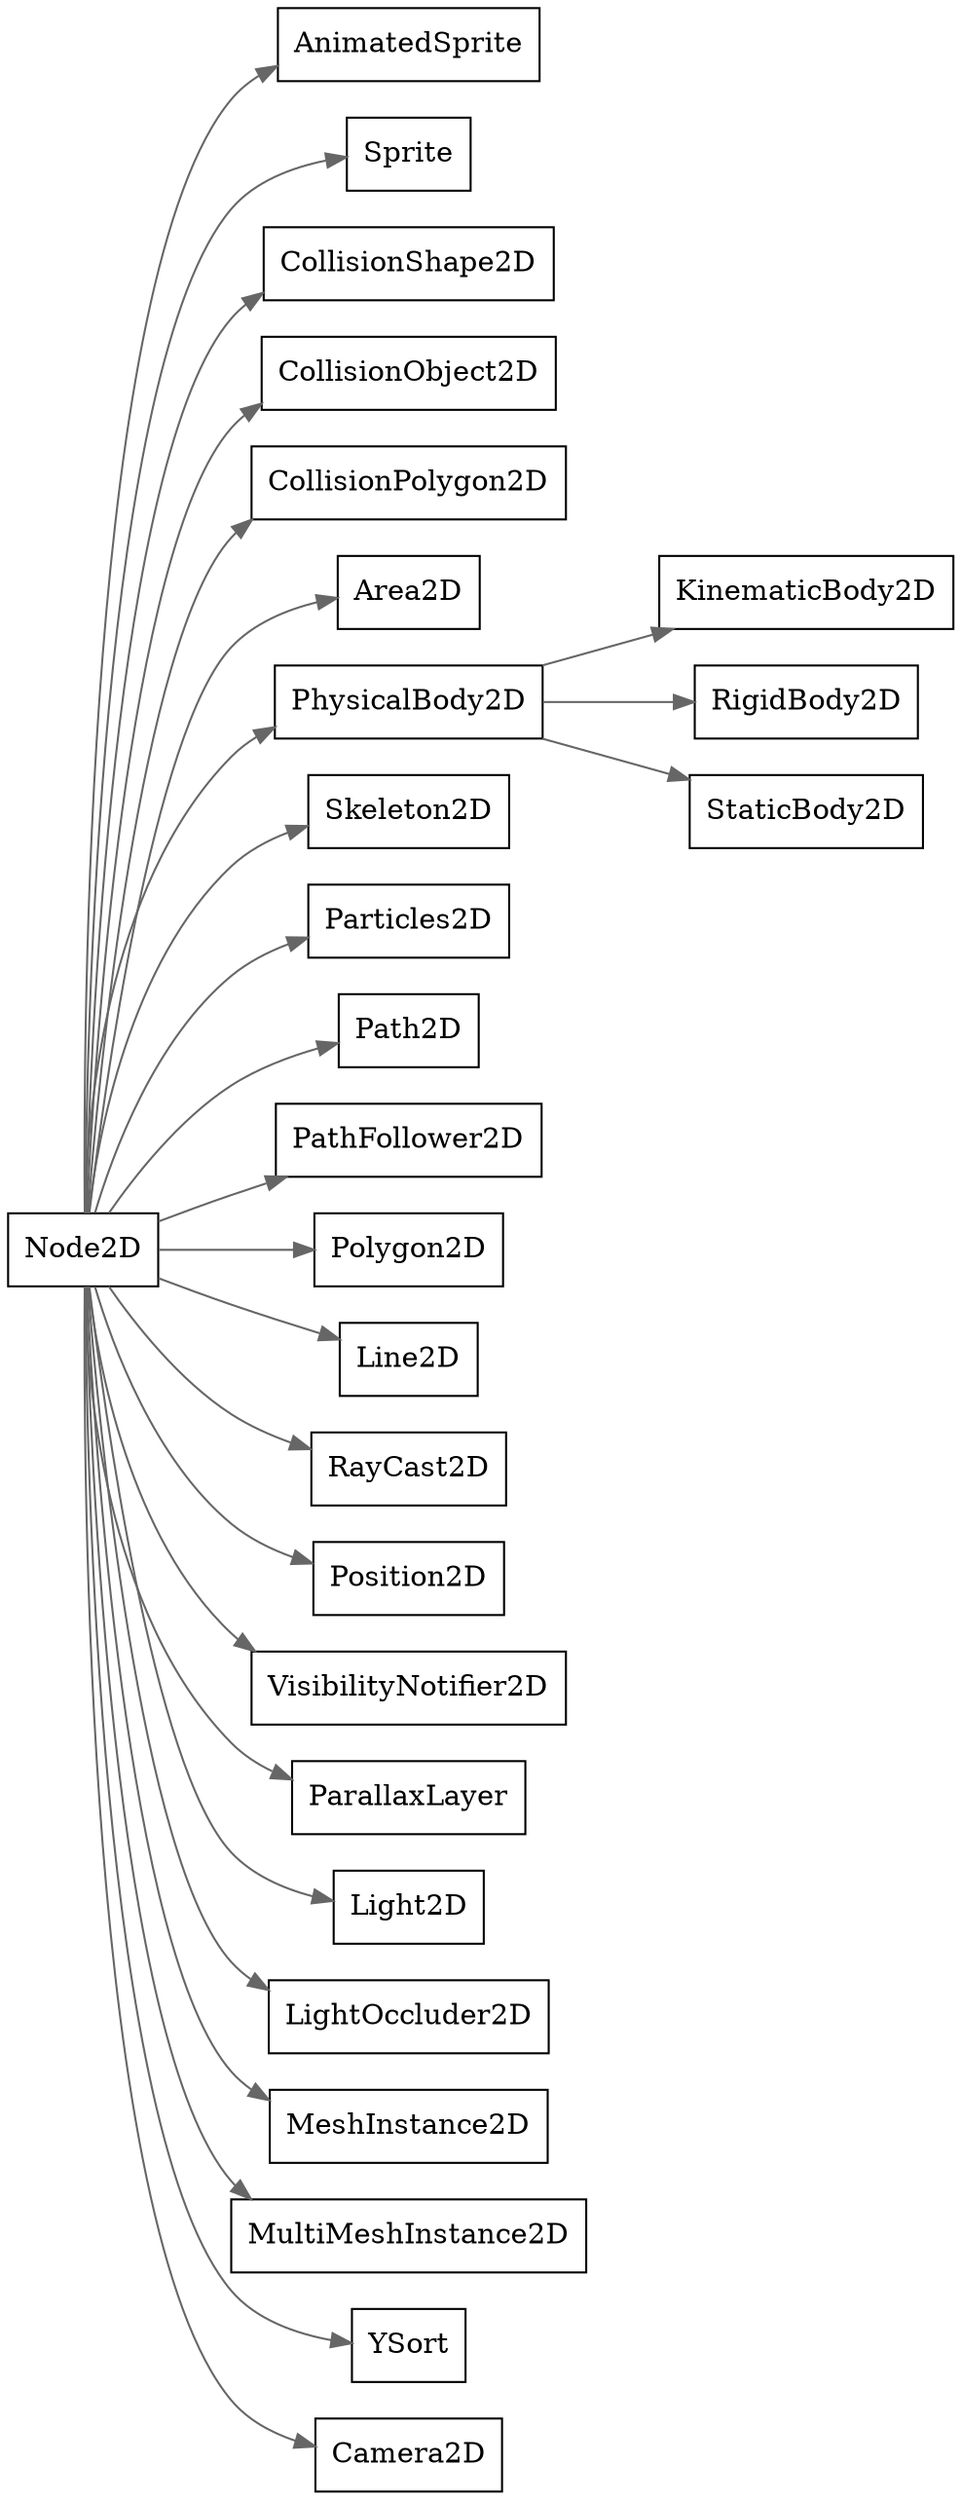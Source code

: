 digraph nodetype {
  node[shape=box];
  edge[color=gray40];
  newrank=true;
  rankdir=LR;
  Node2D -> {
    AnimatedSprite;
    Sprite;
    CollisionShape2D;
    CollisionObject2D;
    CollisionPolygon2D;
    Area2D;
    PhysicalBody2D;
    Skeleton2D;
    Particles2D;
    Path2D;
    PathFollower2D;
    Polygon2D;
    Line2D;
    RayCast2D;
    Position2D;
    VisibilityNotifier2D;
    ParallaxLayer;
    Light2D;
    LightOccluder2D;
    MeshInstance2D;
    MultiMeshInstance2D;
    YSort;
    Camera2D;
  };
  PhysicalBody2D -> {
    KinematicBody2D;
    RigidBody2D;
    StaticBody2D;
  }
}
